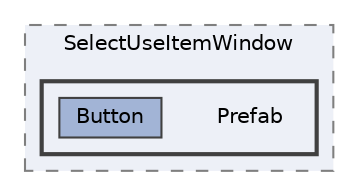 digraph "003_Item/Window/SelectUseItemWindow/Prefab"
{
 // LATEX_PDF_SIZE
  bgcolor="transparent";
  edge [fontname=Helvetica,fontsize=10,labelfontname=Helvetica,labelfontsize=10];
  node [fontname=Helvetica,fontsize=10,shape=box,height=0.2,width=0.4];
  compound=true
  subgraph clusterdir_75dc590d4c53ee23d2cd7c4949ca2af0 {
    graph [ bgcolor="#edf0f7", pencolor="grey50", label="SelectUseItemWindow", fontname=Helvetica,fontsize=10 style="filled,dashed", URL="dir_75dc590d4c53ee23d2cd7c4949ca2af0.html",tooltip=""]
  subgraph clusterdir_e02d6bad860383d9f051498ab49a310d {
    graph [ bgcolor="#edf0f7", pencolor="grey25", label="", fontname=Helvetica,fontsize=10 style="filled,bold", URL="dir_e02d6bad860383d9f051498ab49a310d.html",tooltip=""]
    dir_e02d6bad860383d9f051498ab49a310d [shape=plaintext, label="Prefab"];
  dir_bc4ada06427eff16ee0d18bdeae542b7 [label="Button", fillcolor="#a2b4d6", color="grey25", style="filled", URL="dir_bc4ada06427eff16ee0d18bdeae542b7.html",tooltip=""];
  }
  }
}
